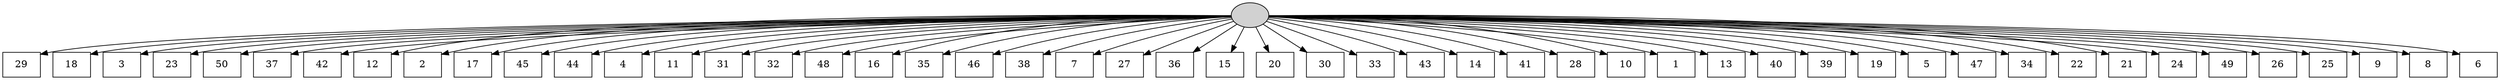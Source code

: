 digraph G {
0[style=filled, fillcolor=grey82, label=""];
1[shape=box,style=filled, fillcolor=white,label="29\n"];
2[shape=box,style=filled, fillcolor=white,label="18\n"];
3[shape=box,style=filled, fillcolor=white,label="3\n"];
4[shape=box,style=filled, fillcolor=white,label="23\n"];
5[shape=box,style=filled, fillcolor=white,label="50\n"];
6[shape=box,style=filled, fillcolor=white,label="37\n"];
7[shape=box,style=filled, fillcolor=white,label="42\n"];
8[shape=box,style=filled, fillcolor=white,label="12\n"];
9[shape=box,style=filled, fillcolor=white,label="2\n"];
10[shape=box,style=filled, fillcolor=white,label="17\n"];
11[shape=box,style=filled, fillcolor=white,label="45\n"];
12[shape=box,style=filled, fillcolor=white,label="44\n"];
13[shape=box,style=filled, fillcolor=white,label="4\n"];
14[shape=box,style=filled, fillcolor=white,label="11\n"];
15[shape=box,style=filled, fillcolor=white,label="31\n"];
16[shape=box,style=filled, fillcolor=white,label="32\n"];
17[shape=box,style=filled, fillcolor=white,label="48\n"];
18[shape=box,style=filled, fillcolor=white,label="16\n"];
19[shape=box,style=filled, fillcolor=white,label="35\n"];
20[shape=box,style=filled, fillcolor=white,label="46\n"];
21[shape=box,style=filled, fillcolor=white,label="38\n"];
22[shape=box,style=filled, fillcolor=white,label="7\n"];
23[shape=box,style=filled, fillcolor=white,label="27\n"];
24[shape=box,style=filled, fillcolor=white,label="36\n"];
25[shape=box,style=filled, fillcolor=white,label="15\n"];
26[shape=box,style=filled, fillcolor=white,label="20\n"];
27[shape=box,style=filled, fillcolor=white,label="30\n"];
28[shape=box,style=filled, fillcolor=white,label="33\n"];
29[shape=box,style=filled, fillcolor=white,label="43\n"];
30[shape=box,style=filled, fillcolor=white,label="14\n"];
31[shape=box,style=filled, fillcolor=white,label="41\n"];
32[shape=box,style=filled, fillcolor=white,label="28\n"];
33[shape=box,style=filled, fillcolor=white,label="10\n"];
34[shape=box,style=filled, fillcolor=white,label="1\n"];
35[shape=box,style=filled, fillcolor=white,label="13\n"];
36[shape=box,style=filled, fillcolor=white,label="40\n"];
37[shape=box,style=filled, fillcolor=white,label="39\n"];
38[shape=box,style=filled, fillcolor=white,label="19\n"];
39[shape=box,style=filled, fillcolor=white,label="5\n"];
40[shape=box,style=filled, fillcolor=white,label="47\n"];
41[shape=box,style=filled, fillcolor=white,label="34\n"];
42[shape=box,style=filled, fillcolor=white,label="22\n"];
43[shape=box,style=filled, fillcolor=white,label="21\n"];
44[shape=box,style=filled, fillcolor=white,label="24\n"];
45[shape=box,style=filled, fillcolor=white,label="49\n"];
46[shape=box,style=filled, fillcolor=white,label="26\n"];
47[shape=box,style=filled, fillcolor=white,label="25\n"];
48[shape=box,style=filled, fillcolor=white,label="9\n"];
49[shape=box,style=filled, fillcolor=white,label="8\n"];
50[shape=box,style=filled, fillcolor=white,label="6\n"];
0->1 ;
0->2 ;
0->3 ;
0->4 ;
0->5 ;
0->6 ;
0->7 ;
0->8 ;
0->9 ;
0->10 ;
0->11 ;
0->12 ;
0->13 ;
0->14 ;
0->15 ;
0->16 ;
0->17 ;
0->18 ;
0->19 ;
0->20 ;
0->21 ;
0->22 ;
0->23 ;
0->24 ;
0->25 ;
0->26 ;
0->27 ;
0->28 ;
0->29 ;
0->30 ;
0->31 ;
0->32 ;
0->33 ;
0->34 ;
0->35 ;
0->36 ;
0->37 ;
0->38 ;
0->39 ;
0->40 ;
0->41 ;
0->42 ;
0->43 ;
0->44 ;
0->45 ;
0->46 ;
0->47 ;
0->48 ;
0->49 ;
0->50 ;
}
